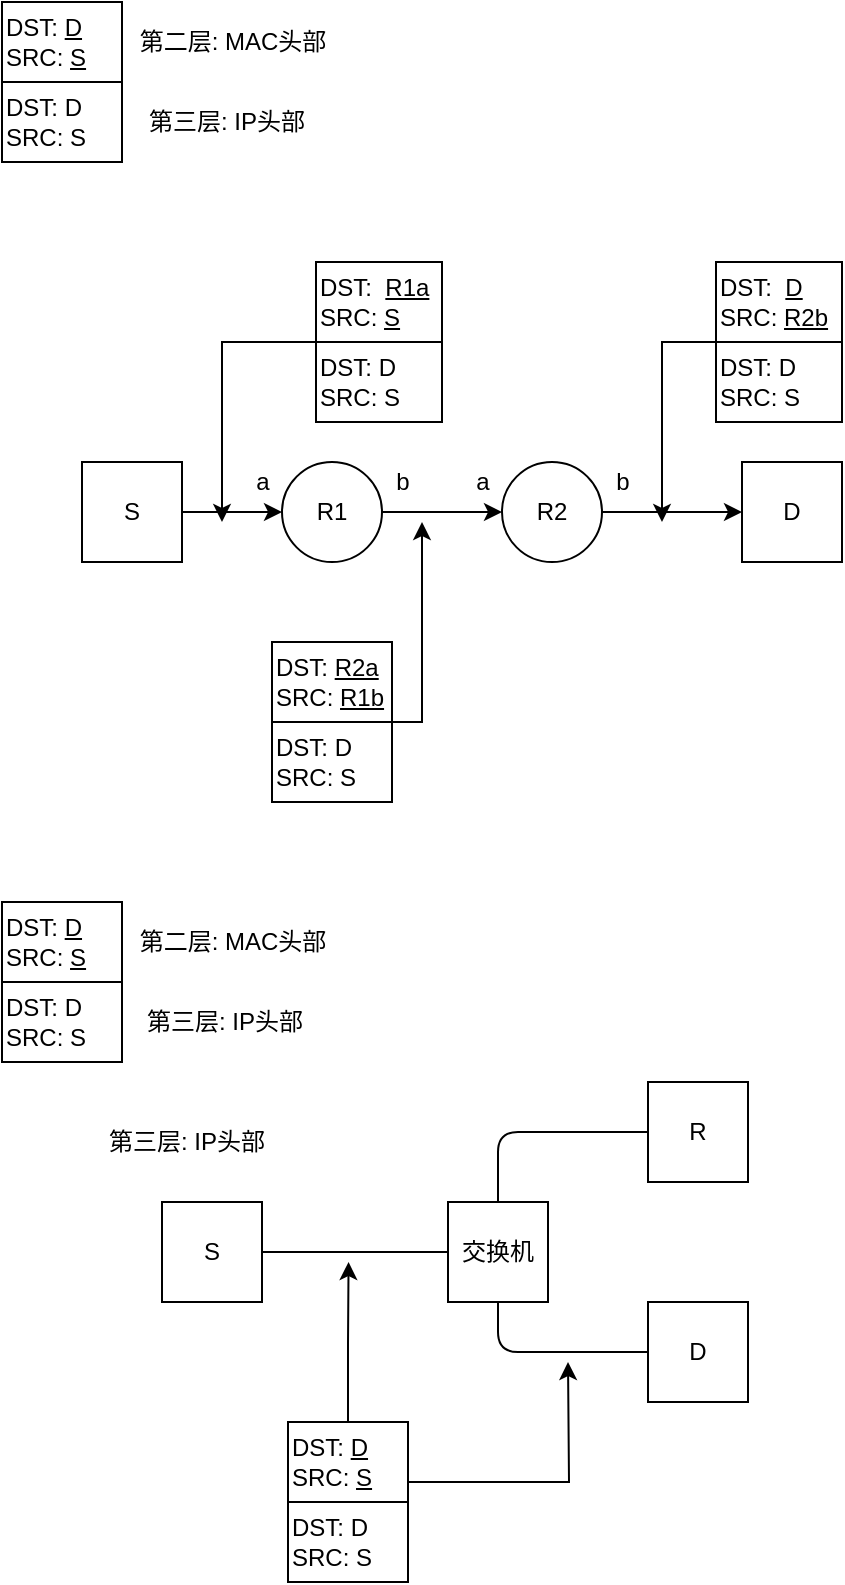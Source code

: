 <mxfile version="14.2.6" type="github">
  <diagram id="C8N531PrXaPBDPDHlK4V" name="Page-1">
    <mxGraphModel dx="818" dy="472" grid="1" gridSize="10" guides="1" tooltips="1" connect="1" arrows="1" fold="1" page="1" pageScale="1" pageWidth="827" pageHeight="1169" math="0" shadow="0">
      <root>
        <mxCell id="0" />
        <mxCell id="1" parent="0" />
        <mxCell id="0T_iKl2mhXwXP4Xsc4Me-2" value="DST: &lt;u&gt;D&lt;/u&gt;&lt;br&gt;SRC: &lt;u&gt;S&lt;/u&gt;" style="rounded=0;whiteSpace=wrap;html=1;align=left;" vertex="1" parent="1">
          <mxGeometry x="70" y="360" width="60" height="40" as="geometry" />
        </mxCell>
        <mxCell id="0T_iKl2mhXwXP4Xsc4Me-14" value="" style="edgeStyle=orthogonalEdgeStyle;rounded=0;orthogonalLoop=1;jettySize=auto;html=1;" edge="1" parent="1" source="0T_iKl2mhXwXP4Xsc4Me-3" target="0T_iKl2mhXwXP4Xsc4Me-12">
          <mxGeometry relative="1" as="geometry" />
        </mxCell>
        <mxCell id="0T_iKl2mhXwXP4Xsc4Me-3" value="R1" style="ellipse;whiteSpace=wrap;html=1;aspect=fixed;" vertex="1" parent="1">
          <mxGeometry x="210" y="590" width="50" height="50" as="geometry" />
        </mxCell>
        <mxCell id="0T_iKl2mhXwXP4Xsc4Me-13" value="" style="edgeStyle=orthogonalEdgeStyle;rounded=0;orthogonalLoop=1;jettySize=auto;html=1;" edge="1" parent="1" source="0T_iKl2mhXwXP4Xsc4Me-4" target="0T_iKl2mhXwXP4Xsc4Me-3">
          <mxGeometry relative="1" as="geometry" />
        </mxCell>
        <mxCell id="0T_iKl2mhXwXP4Xsc4Me-4" value="S" style="whiteSpace=wrap;html=1;aspect=fixed;" vertex="1" parent="1">
          <mxGeometry x="110" y="590" width="50" height="50" as="geometry" />
        </mxCell>
        <mxCell id="0T_iKl2mhXwXP4Xsc4Me-6" value="D" style="whiteSpace=wrap;html=1;aspect=fixed;" vertex="1" parent="1">
          <mxGeometry x="440" y="590" width="50" height="50" as="geometry" />
        </mxCell>
        <mxCell id="0T_iKl2mhXwXP4Xsc4Me-9" value="DST: D&lt;br&gt;SRC: S" style="rounded=0;whiteSpace=wrap;html=1;align=left;" vertex="1" parent="1">
          <mxGeometry x="70" y="400" width="60" height="40" as="geometry" />
        </mxCell>
        <mxCell id="0T_iKl2mhXwXP4Xsc4Me-10" value="第二层: MAC头部" style="text;html=1;align=center;verticalAlign=middle;resizable=0;points=[];autosize=1;" vertex="1" parent="1">
          <mxGeometry x="130" y="370" width="110" height="20" as="geometry" />
        </mxCell>
        <mxCell id="0T_iKl2mhXwXP4Xsc4Me-11" value="第三层: IP头部" style="text;html=1;align=center;verticalAlign=middle;resizable=0;points=[];autosize=1;" vertex="1" parent="1">
          <mxGeometry x="137" y="410" width="90" height="20" as="geometry" />
        </mxCell>
        <mxCell id="0T_iKl2mhXwXP4Xsc4Me-15" value="" style="edgeStyle=orthogonalEdgeStyle;rounded=0;orthogonalLoop=1;jettySize=auto;html=1;" edge="1" parent="1" source="0T_iKl2mhXwXP4Xsc4Me-12" target="0T_iKl2mhXwXP4Xsc4Me-6">
          <mxGeometry relative="1" as="geometry" />
        </mxCell>
        <mxCell id="0T_iKl2mhXwXP4Xsc4Me-12" value="R2" style="ellipse;whiteSpace=wrap;html=1;aspect=fixed;" vertex="1" parent="1">
          <mxGeometry x="320" y="590" width="50" height="50" as="geometry" />
        </mxCell>
        <mxCell id="0T_iKl2mhXwXP4Xsc4Me-16" value="DST:&amp;nbsp;&amp;nbsp;&lt;u&gt;R1a&lt;/u&gt;&lt;br&gt;SRC:&amp;nbsp;&lt;u&gt;S&lt;/u&gt;" style="rounded=0;whiteSpace=wrap;html=1;align=left;" vertex="1" parent="1">
          <mxGeometry x="227" y="490" width="63" height="40" as="geometry" />
        </mxCell>
        <mxCell id="0T_iKl2mhXwXP4Xsc4Me-43" style="edgeStyle=orthogonalEdgeStyle;rounded=0;orthogonalLoop=1;jettySize=auto;html=1;exitX=0;exitY=0;exitDx=0;exitDy=0;" edge="1" parent="1" source="0T_iKl2mhXwXP4Xsc4Me-17">
          <mxGeometry relative="1" as="geometry">
            <mxPoint x="180" y="620" as="targetPoint" />
            <Array as="points">
              <mxPoint x="180" y="530" />
            </Array>
          </mxGeometry>
        </mxCell>
        <mxCell id="0T_iKl2mhXwXP4Xsc4Me-17" value="DST: D&lt;br&gt;SRC: S" style="rounded=0;whiteSpace=wrap;html=1;align=left;" vertex="1" parent="1">
          <mxGeometry x="227" y="530" width="63" height="40" as="geometry" />
        </mxCell>
        <mxCell id="0T_iKl2mhXwXP4Xsc4Me-32" value="a" style="text;html=1;align=center;verticalAlign=middle;resizable=0;points=[];autosize=1;" vertex="1" parent="1">
          <mxGeometry x="190" y="590" width="20" height="20" as="geometry" />
        </mxCell>
        <mxCell id="0T_iKl2mhXwXP4Xsc4Me-33" value="b" style="text;html=1;align=center;verticalAlign=middle;resizable=0;points=[];autosize=1;" vertex="1" parent="1">
          <mxGeometry x="260" y="590" width="20" height="20" as="geometry" />
        </mxCell>
        <mxCell id="0T_iKl2mhXwXP4Xsc4Me-34" value="a" style="text;html=1;align=center;verticalAlign=middle;resizable=0;points=[];autosize=1;" vertex="1" parent="1">
          <mxGeometry x="300" y="590" width="20" height="20" as="geometry" />
        </mxCell>
        <mxCell id="0T_iKl2mhXwXP4Xsc4Me-35" value="b" style="text;html=1;align=center;verticalAlign=middle;resizable=0;points=[];autosize=1;" vertex="1" parent="1">
          <mxGeometry x="370" y="590" width="20" height="20" as="geometry" />
        </mxCell>
        <mxCell id="0T_iKl2mhXwXP4Xsc4Me-36" value="DST: &lt;u&gt;R2a&lt;/u&gt;&lt;br&gt;SRC: &lt;u&gt;R1b&lt;/u&gt;" style="rounded=0;whiteSpace=wrap;html=1;align=left;" vertex="1" parent="1">
          <mxGeometry x="205" y="680" width="60" height="40" as="geometry" />
        </mxCell>
        <mxCell id="0T_iKl2mhXwXP4Xsc4Me-39" style="edgeStyle=orthogonalEdgeStyle;rounded=0;orthogonalLoop=1;jettySize=auto;html=1;exitX=1;exitY=0;exitDx=0;exitDy=0;" edge="1" parent="1" source="0T_iKl2mhXwXP4Xsc4Me-37">
          <mxGeometry relative="1" as="geometry">
            <mxPoint x="280" y="620" as="targetPoint" />
            <Array as="points">
              <mxPoint x="280" y="720" />
            </Array>
          </mxGeometry>
        </mxCell>
        <mxCell id="0T_iKl2mhXwXP4Xsc4Me-37" value="DST: D&lt;br&gt;SRC: S" style="rounded=0;whiteSpace=wrap;html=1;align=left;" vertex="1" parent="1">
          <mxGeometry x="205" y="720" width="60" height="40" as="geometry" />
        </mxCell>
        <mxCell id="0T_iKl2mhXwXP4Xsc4Me-42" style="edgeStyle=orthogonalEdgeStyle;rounded=0;orthogonalLoop=1;jettySize=auto;html=1;exitX=0;exitY=1;exitDx=0;exitDy=0;" edge="1" parent="1" source="0T_iKl2mhXwXP4Xsc4Me-40">
          <mxGeometry relative="1" as="geometry">
            <mxPoint x="400" y="620" as="targetPoint" />
            <Array as="points">
              <mxPoint x="400" y="530" />
            </Array>
          </mxGeometry>
        </mxCell>
        <mxCell id="0T_iKl2mhXwXP4Xsc4Me-40" value="DST:&amp;nbsp;&amp;nbsp;&lt;u&gt;D&lt;/u&gt;&lt;br&gt;SRC: &lt;u&gt;R2b&lt;/u&gt;" style="rounded=0;whiteSpace=wrap;html=1;align=left;" vertex="1" parent="1">
          <mxGeometry x="427" y="490" width="63" height="40" as="geometry" />
        </mxCell>
        <mxCell id="0T_iKl2mhXwXP4Xsc4Me-41" value="DST: D&lt;br&gt;SRC: S" style="rounded=0;whiteSpace=wrap;html=1;align=left;" vertex="1" parent="1">
          <mxGeometry x="427" y="530" width="63" height="40" as="geometry" />
        </mxCell>
        <mxCell id="0T_iKl2mhXwXP4Xsc4Me-44" value="S" style="whiteSpace=wrap;html=1;aspect=fixed;" vertex="1" parent="1">
          <mxGeometry x="150" y="960" width="50" height="50" as="geometry" />
        </mxCell>
        <mxCell id="0T_iKl2mhXwXP4Xsc4Me-45" value="D" style="whiteSpace=wrap;html=1;aspect=fixed;" vertex="1" parent="1">
          <mxGeometry x="393" y="1010" width="50" height="50" as="geometry" />
        </mxCell>
        <mxCell id="0T_iKl2mhXwXP4Xsc4Me-46" value="交换机" style="whiteSpace=wrap;html=1;aspect=fixed;" vertex="1" parent="1">
          <mxGeometry x="293" y="960" width="50" height="50" as="geometry" />
        </mxCell>
        <mxCell id="0T_iKl2mhXwXP4Xsc4Me-47" value="R" style="whiteSpace=wrap;html=1;aspect=fixed;" vertex="1" parent="1">
          <mxGeometry x="393" y="900" width="50" height="50" as="geometry" />
        </mxCell>
        <mxCell id="0T_iKl2mhXwXP4Xsc4Me-58" style="edgeStyle=orthogonalEdgeStyle;rounded=0;orthogonalLoop=1;jettySize=auto;html=1;exitX=0.5;exitY=0;exitDx=0;exitDy=0;" edge="1" parent="1" source="0T_iKl2mhXwXP4Xsc4Me-51">
          <mxGeometry relative="1" as="geometry">
            <mxPoint x="243.276" y="990" as="targetPoint" />
          </mxGeometry>
        </mxCell>
        <mxCell id="0T_iKl2mhXwXP4Xsc4Me-59" style="edgeStyle=orthogonalEdgeStyle;rounded=0;orthogonalLoop=1;jettySize=auto;html=1;exitX=1;exitY=0.75;exitDx=0;exitDy=0;" edge="1" parent="1" source="0T_iKl2mhXwXP4Xsc4Me-51">
          <mxGeometry relative="1" as="geometry">
            <mxPoint x="353" y="1040" as="targetPoint" />
          </mxGeometry>
        </mxCell>
        <mxCell id="0T_iKl2mhXwXP4Xsc4Me-51" value="DST: &lt;u&gt;D&lt;/u&gt;&lt;br&gt;SRC: &lt;u&gt;S&lt;/u&gt;" style="rounded=0;whiteSpace=wrap;html=1;align=left;" vertex="1" parent="1">
          <mxGeometry x="213" y="1070" width="60" height="40" as="geometry" />
        </mxCell>
        <mxCell id="0T_iKl2mhXwXP4Xsc4Me-52" value="DST: D&lt;br&gt;SRC: S" style="rounded=0;whiteSpace=wrap;html=1;align=left;" vertex="1" parent="1">
          <mxGeometry x="213" y="1110" width="60" height="40" as="geometry" />
        </mxCell>
        <mxCell id="0T_iKl2mhXwXP4Xsc4Me-53" value="" style="endArrow=none;html=1;exitX=1;exitY=0.5;exitDx=0;exitDy=0;entryX=0;entryY=0.5;entryDx=0;entryDy=0;" edge="1" parent="1" source="0T_iKl2mhXwXP4Xsc4Me-44" target="0T_iKl2mhXwXP4Xsc4Me-46">
          <mxGeometry width="50" height="50" relative="1" as="geometry">
            <mxPoint x="253" y="1030" as="sourcePoint" />
            <mxPoint x="303" y="980" as="targetPoint" />
          </mxGeometry>
        </mxCell>
        <mxCell id="0T_iKl2mhXwXP4Xsc4Me-56" value="" style="endArrow=none;html=1;exitX=0.5;exitY=0;exitDx=0;exitDy=0;entryX=0;entryY=0.5;entryDx=0;entryDy=0;" edge="1" parent="1" source="0T_iKl2mhXwXP4Xsc4Me-46" target="0T_iKl2mhXwXP4Xsc4Me-47">
          <mxGeometry width="50" height="50" relative="1" as="geometry">
            <mxPoint x="293" y="950" as="sourcePoint" />
            <mxPoint x="343" y="900" as="targetPoint" />
            <Array as="points">
              <mxPoint x="318" y="925" />
            </Array>
          </mxGeometry>
        </mxCell>
        <mxCell id="0T_iKl2mhXwXP4Xsc4Me-57" value="" style="endArrow=none;html=1;exitX=0.5;exitY=1;exitDx=0;exitDy=0;entryX=0;entryY=0.5;entryDx=0;entryDy=0;" edge="1" parent="1" source="0T_iKl2mhXwXP4Xsc4Me-46" target="0T_iKl2mhXwXP4Xsc4Me-45">
          <mxGeometry width="50" height="50" relative="1" as="geometry">
            <mxPoint x="314" y="1060" as="sourcePoint" />
            <mxPoint x="407" y="1060" as="targetPoint" />
            <Array as="points">
              <mxPoint x="318" y="1035" />
            </Array>
          </mxGeometry>
        </mxCell>
        <mxCell id="0T_iKl2mhXwXP4Xsc4Me-60" value="DST: &lt;u&gt;D&lt;/u&gt;&lt;br&gt;SRC: &lt;u&gt;S&lt;/u&gt;" style="rounded=0;whiteSpace=wrap;html=1;align=left;" vertex="1" parent="1">
          <mxGeometry x="70" y="810" width="60" height="40" as="geometry" />
        </mxCell>
        <mxCell id="0T_iKl2mhXwXP4Xsc4Me-61" value="DST: D&lt;br&gt;SRC: S" style="rounded=0;whiteSpace=wrap;html=1;align=left;" vertex="1" parent="1">
          <mxGeometry x="70" y="850" width="60" height="40" as="geometry" />
        </mxCell>
        <mxCell id="0T_iKl2mhXwXP4Xsc4Me-62" value="第二层: MAC头部" style="text;html=1;align=center;verticalAlign=middle;resizable=0;points=[];autosize=1;" vertex="1" parent="1">
          <mxGeometry x="130" y="820" width="110" height="20" as="geometry" />
        </mxCell>
        <mxCell id="0T_iKl2mhXwXP4Xsc4Me-63" value="第三层: IP头部" style="text;html=1;align=center;verticalAlign=middle;resizable=0;points=[];autosize=1;" vertex="1" parent="1">
          <mxGeometry x="117" y="920" width="90" height="20" as="geometry" />
        </mxCell>
        <mxCell id="0T_iKl2mhXwXP4Xsc4Me-64" value="第三层: IP头部" style="text;html=1;align=center;verticalAlign=middle;resizable=0;points=[];autosize=1;" vertex="1" parent="1">
          <mxGeometry x="136" y="860" width="90" height="20" as="geometry" />
        </mxCell>
      </root>
    </mxGraphModel>
  </diagram>
</mxfile>
